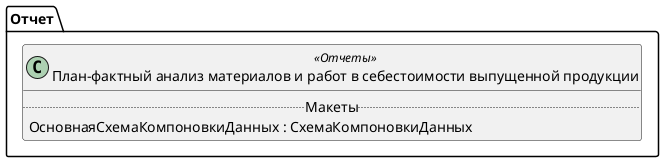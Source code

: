﻿@startuml ПланФактныйАнализМатериаловРаботВСебестоимостиВыпущеннойПродукции
'!include templates.wsd
'..\include templates.wsd
class Отчет.ПланФактныйАнализМатериаловРаботВСебестоимостиВыпущеннойПродукции as "План-фактный анализ материалов и работ в себестоимости выпущенной продукции" <<Отчеты>>
{
..Макеты..
ОсновнаяСхемаКомпоновкиДанных : СхемаКомпоновкиДанных
}
@enduml
